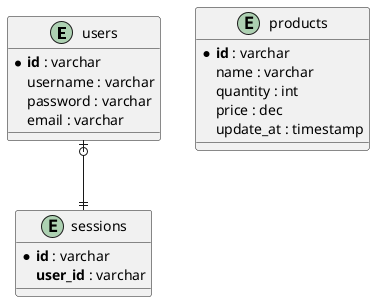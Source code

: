 @startuml "Entity Diagram"
     entity "users" as users {
          * **id** : varchar
          username : varchar
          password : varchar
          email : varchar
     }

     entity "sessions" as sessions {
          * **id** : varchar
          **user_id** : varchar
     }

     entity "products" as products {
          * **id** : varchar
          name : varchar
          quantity : int
          price : dec
          update_at : timestamp
     }

     users|o--||sessions
@enduml